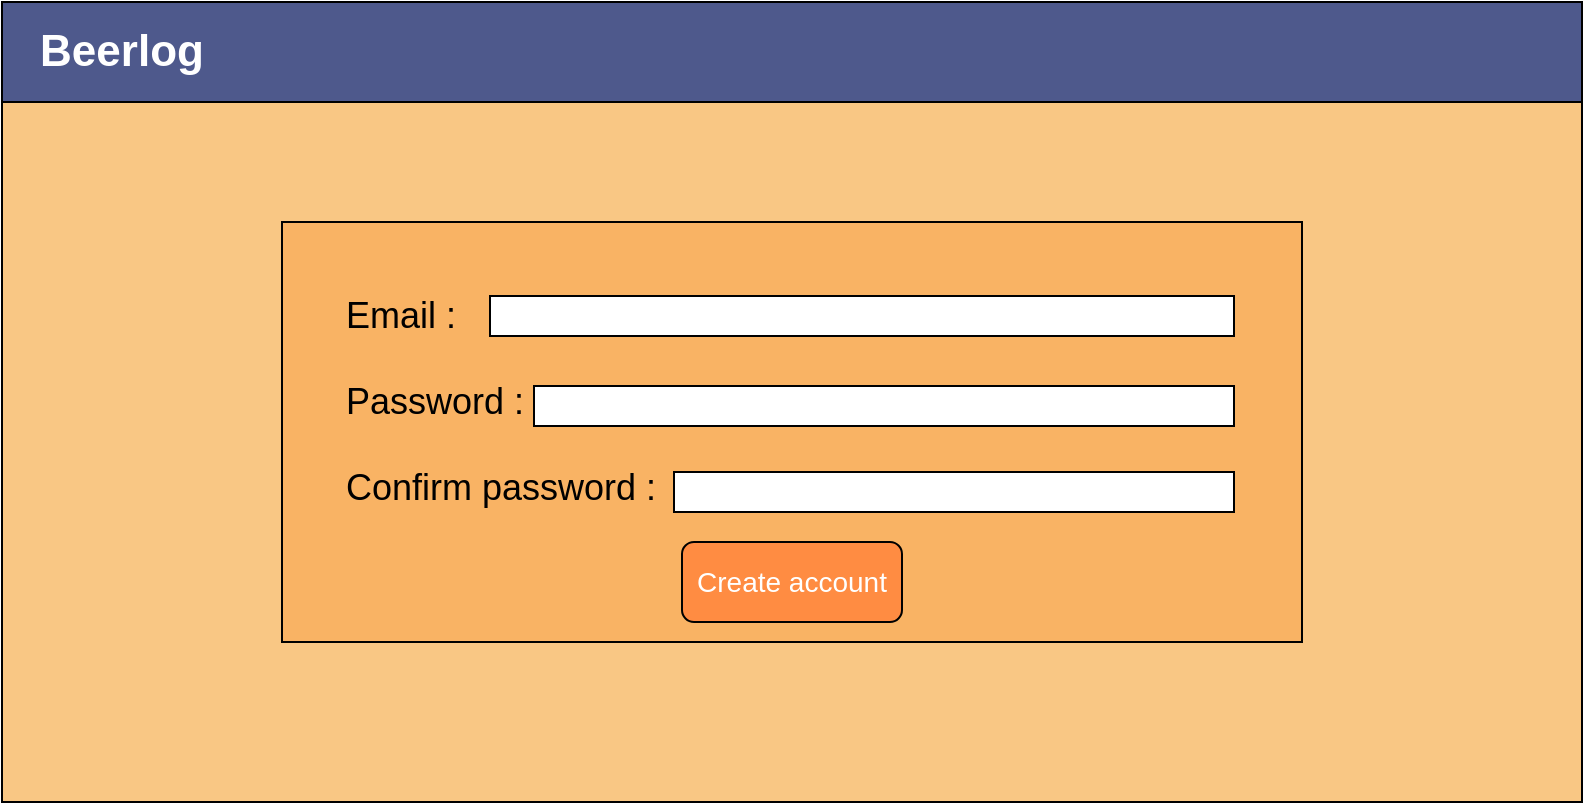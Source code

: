 <mxfile>
    <diagram id="yO6KNj62k519STtY0whN" name="Page-1">
        <mxGraphModel dx="1467" dy="1014" grid="1" gridSize="10" guides="1" tooltips="1" connect="1" arrows="1" fold="1" page="1" pageScale="1" pageWidth="827" pageHeight="1169" math="0" shadow="0">
            <root>
                <mxCell id="0"/>
                <mxCell id="1" parent="0"/>
                <mxCell id="2" value="" style="rounded=0;whiteSpace=wrap;html=1;fillColor=#F9C784;" vertex="1" parent="1">
                    <mxGeometry x="80" y="80" width="790" height="400" as="geometry"/>
                </mxCell>
                <mxCell id="3" value="" style="rounded=0;whiteSpace=wrap;html=1;fillColor=#4E598C;" vertex="1" parent="1">
                    <mxGeometry x="80" y="80" width="790" height="50" as="geometry"/>
                </mxCell>
                <mxCell id="4" value="Beerlog" style="text;html=1;strokeColor=none;fillColor=none;align=center;verticalAlign=middle;whiteSpace=wrap;rounded=0;fontColor=#FFFFFF;fontSize=22;fontStyle=1" vertex="1" parent="1">
                    <mxGeometry x="110" y="90" width="60" height="30" as="geometry"/>
                </mxCell>
                <mxCell id="5" value="" style="rounded=0;whiteSpace=wrap;html=1;fillColor=#F9B364;" vertex="1" parent="1">
                    <mxGeometry x="220" y="190" width="510" height="210" as="geometry"/>
                </mxCell>
                <mxCell id="6" value="Email :&lt;br style=&quot;font-size: 18px;&quot;&gt;&lt;br style=&quot;font-size: 18px;&quot;&gt;&lt;div style=&quot;font-size: 18px;&quot;&gt;&lt;span style=&quot;background-color: initial; font-size: 18px;&quot;&gt;Password :&amp;nbsp;&lt;/span&gt;&lt;/div&gt;&lt;div style=&quot;font-size: 18px;&quot;&gt;&lt;span style=&quot;background-color: initial; font-size: 18px;&quot;&gt;&lt;br&gt;&lt;/span&gt;&lt;/div&gt;&lt;div style=&quot;font-size: 18px;&quot;&gt;&lt;span style=&quot;background-color: initial; font-size: 18px;&quot;&gt;Confirm password :&lt;/span&gt;&lt;/div&gt;" style="text;html=1;strokeColor=none;fillColor=none;align=left;verticalAlign=top;whiteSpace=wrap;rounded=0;fontSize=18;" vertex="1" parent="1">
                    <mxGeometry x="250" y="220" width="200" height="80" as="geometry"/>
                </mxCell>
                <mxCell id="7" value="" style="rounded=0;whiteSpace=wrap;html=1;fontSize=18;fillColor=#FFFFFF;" vertex="1" parent="1">
                    <mxGeometry x="324" y="227" width="372" height="20" as="geometry"/>
                </mxCell>
                <mxCell id="8" value="" style="rounded=0;whiteSpace=wrap;html=1;fontSize=18;fillColor=#FFFFFF;" vertex="1" parent="1">
                    <mxGeometry x="346" y="272" width="350" height="20" as="geometry"/>
                </mxCell>
                <mxCell id="9" value="Create account" style="rounded=1;whiteSpace=wrap;html=1;strokeColor=#000000;fontSize=14;fontColor=#FFFFFF;fillColor=#FF8C42;gradientColor=none;" vertex="1" parent="1">
                    <mxGeometry x="420" y="350" width="110" height="40" as="geometry"/>
                </mxCell>
                <mxCell id="10" value="" style="rounded=0;whiteSpace=wrap;html=1;fontSize=18;fillColor=#FFFFFF;" vertex="1" parent="1">
                    <mxGeometry x="416" y="315" width="280" height="20" as="geometry"/>
                </mxCell>
            </root>
        </mxGraphModel>
    </diagram>
</mxfile>